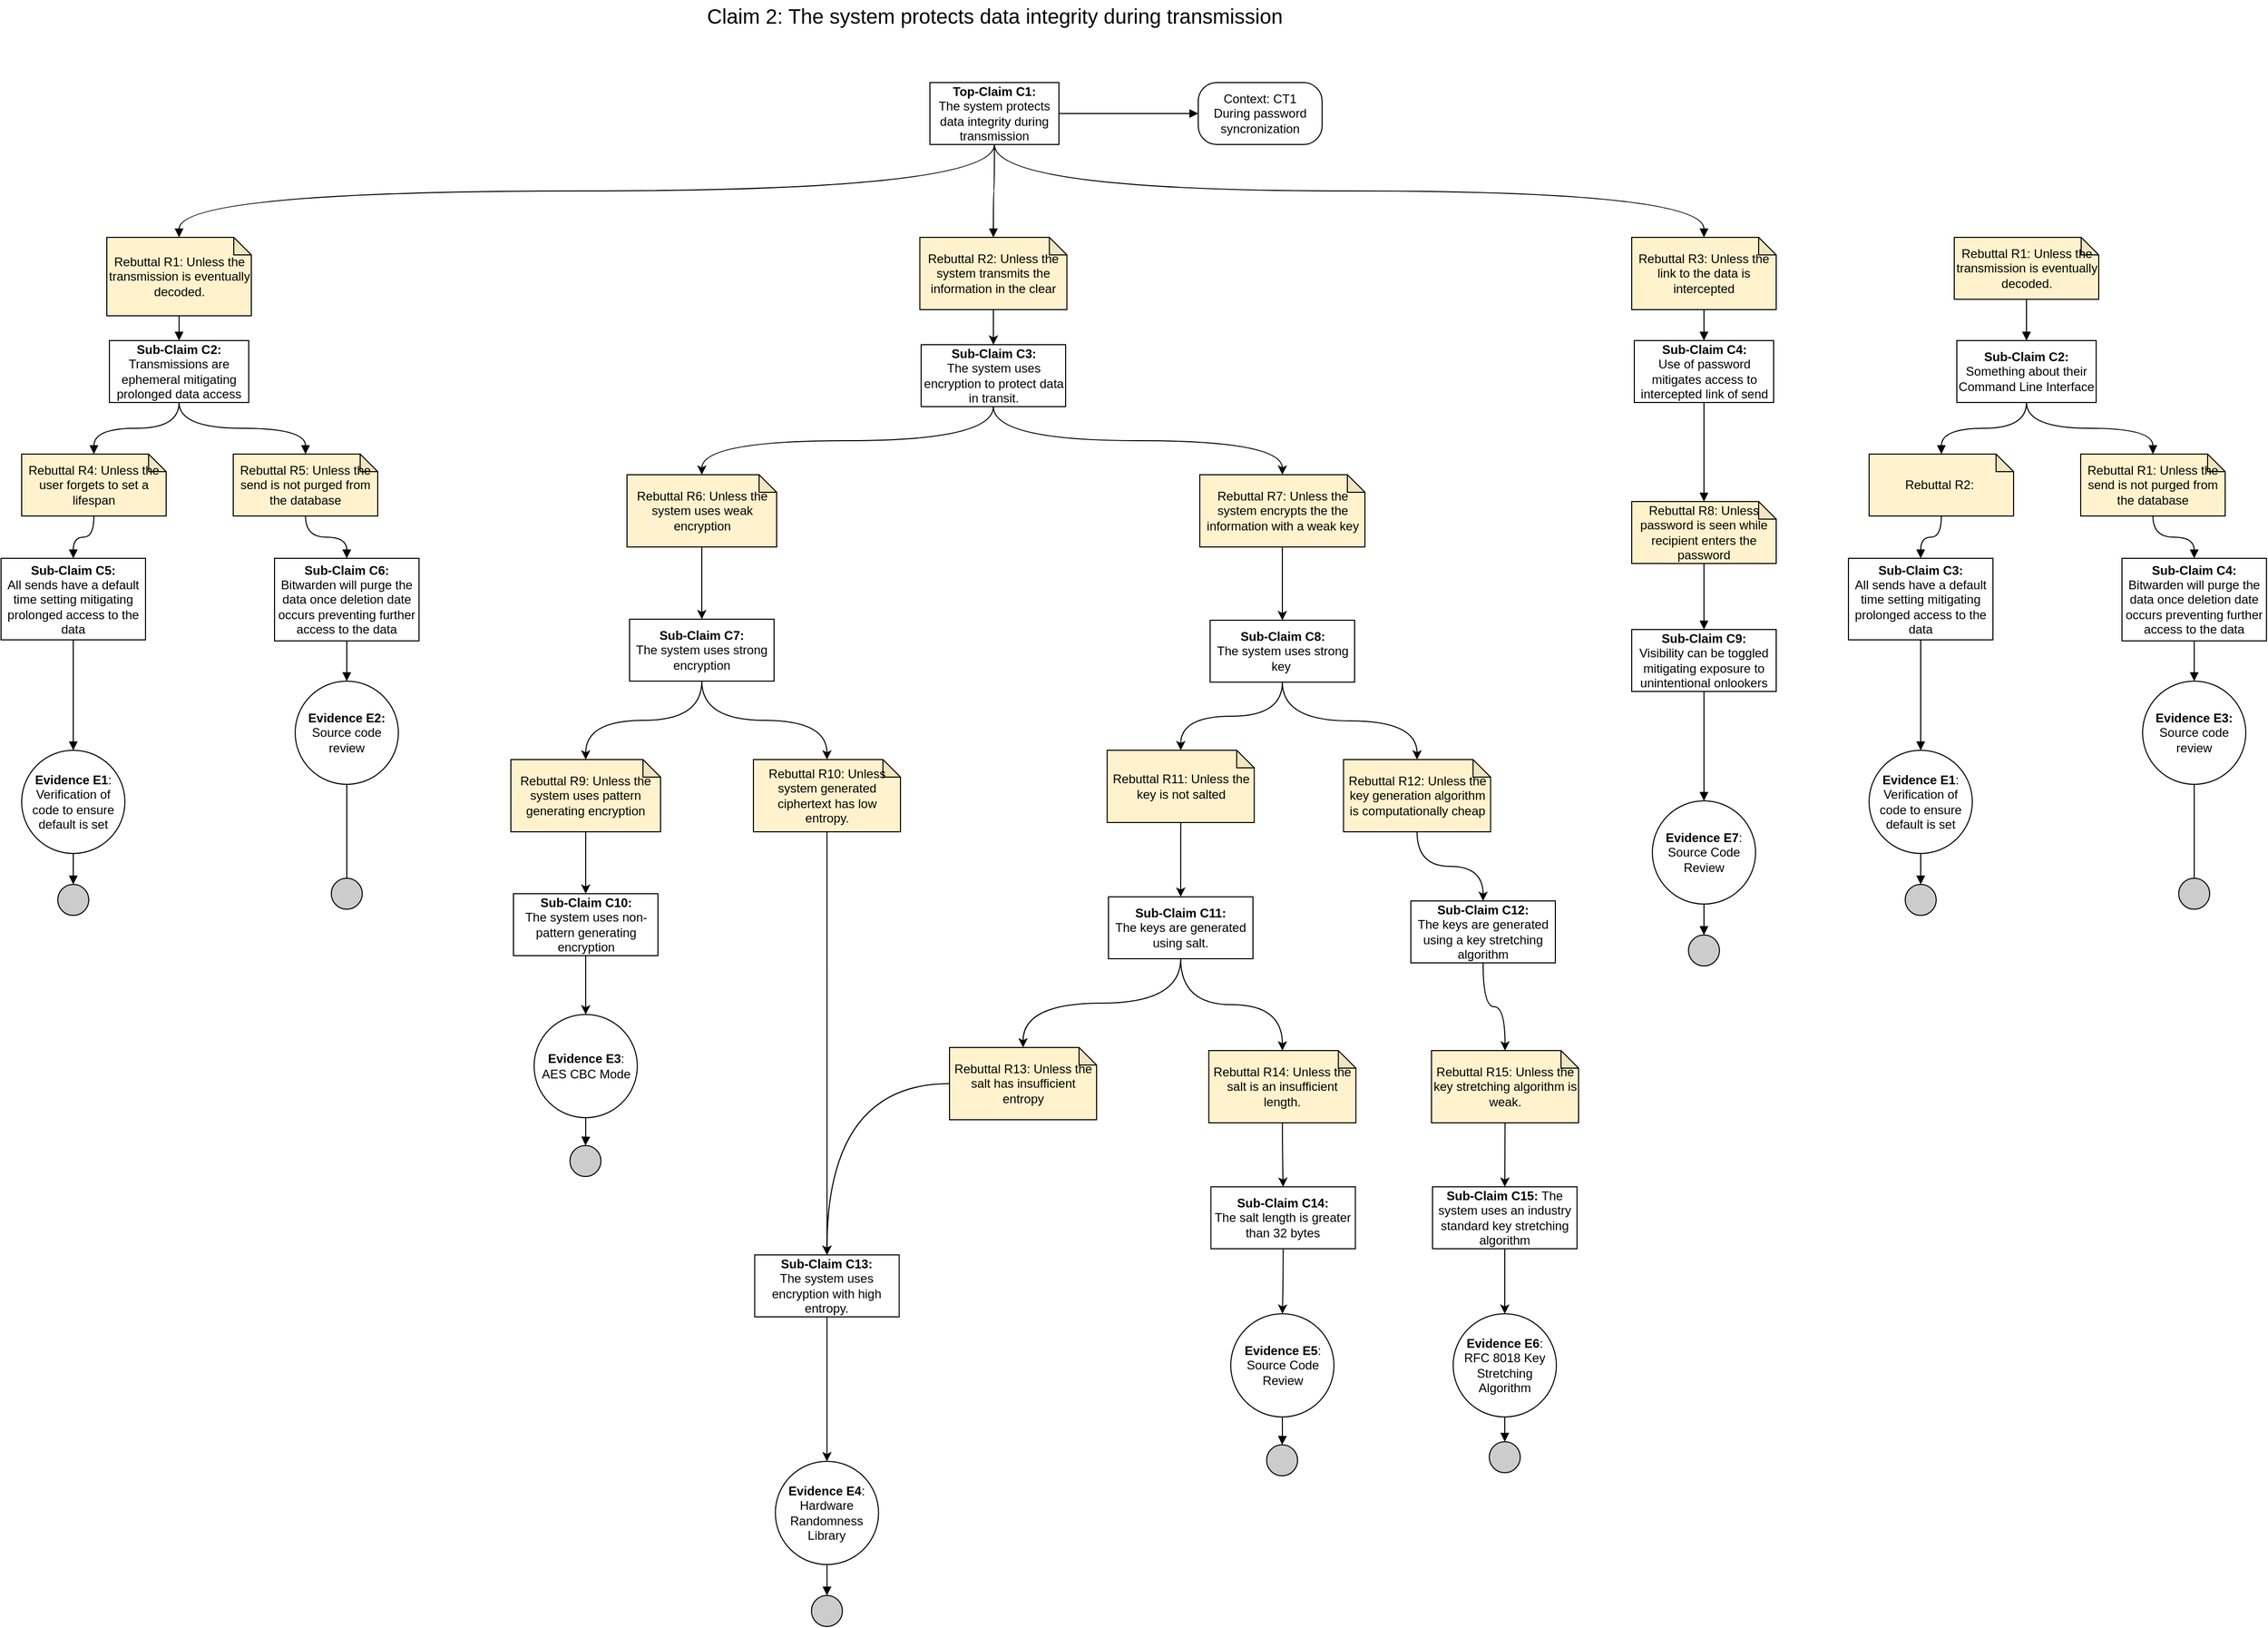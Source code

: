 <mxfile version="15.4.3" type="device"><diagram id="2RAkf9iS2bYrb-5zrusB" name="Page-1"><mxGraphModel dx="1422" dy="1805" grid="1" gridSize="10" guides="1" tooltips="1" connect="1" arrows="1" fold="1" page="1" pageScale="1" pageWidth="850" pageHeight="1100" math="0" shadow="0"><root><mxCell id="0"/><mxCell id="1" parent="0"/><mxCell id="EpLoNu7SxfJ4iQwhgqlz-4" style="edgeStyle=orthogonalEdgeStyle;rounded=0;orthogonalLoop=1;jettySize=auto;html=1;exitX=1;exitY=0.5;exitDx=0;exitDy=0;entryX=0;entryY=0.5;entryDx=0;entryDy=0;endArrow=block;endFill=1;" parent="1" source="EpLoNu7SxfJ4iQwhgqlz-2" target="EpLoNu7SxfJ4iQwhgqlz-3" edge="1"><mxGeometry relative="1" as="geometry"/></mxCell><mxCell id="EpLoNu7SxfJ4iQwhgqlz-6" value="" style="edgeStyle=orthogonalEdgeStyle;rounded=0;orthogonalLoop=1;jettySize=auto;html=1;endArrow=block;endFill=1;curved=1;entryX=0.5;entryY=0;entryDx=0;entryDy=0;entryPerimeter=0;" parent="1" source="EpLoNu7SxfJ4iQwhgqlz-2" target="cIFYcqentZwQc5G4WL5k-61" edge="1"><mxGeometry relative="1" as="geometry"><mxPoint x="1147.5" y="-726" as="targetPoint"/></mxGeometry></mxCell><mxCell id="EpLoNu7SxfJ4iQwhgqlz-2" value="&lt;b&gt;Top-Claim C1:&lt;br&gt;&lt;/b&gt;The system protects data integrity during transmission" style="rounded=0;whiteSpace=wrap;html=1;" parent="1" vertex="1"><mxGeometry x="1085" y="-866" width="125" height="60" as="geometry"/></mxCell><mxCell id="EpLoNu7SxfJ4iQwhgqlz-3" value="Context: CT1&lt;br&gt;During password syncronization" style="rounded=1;whiteSpace=wrap;html=1;arcSize=30;" parent="1" vertex="1"><mxGeometry x="1345" y="-866" width="120" height="60" as="geometry"/></mxCell><mxCell id="cIFYcqentZwQc5G4WL5k-1" style="edgeStyle=orthogonalEdgeStyle;curved=1;rounded=0;orthogonalLoop=1;jettySize=auto;html=1;endArrow=block;endFill=1;" parent="1" source="cIFYcqentZwQc5G4WL5k-2" target="cIFYcqentZwQc5G4WL5k-5" edge="1"><mxGeometry relative="1" as="geometry"/></mxCell><mxCell id="cIFYcqentZwQc5G4WL5k-2" value="Rebuttal R1: Unless the transmission is eventually decoded." style="shape=note;whiteSpace=wrap;html=1;backgroundOutline=1;darkOpacity=0.05;size=17;fillColor=#FFF2CC;" parent="1" vertex="1"><mxGeometry x="287.5" y="-716" width="140" height="76" as="geometry"/></mxCell><mxCell id="cIFYcqentZwQc5G4WL5k-3" style="edgeStyle=orthogonalEdgeStyle;curved=1;rounded=0;orthogonalLoop=1;jettySize=auto;html=1;exitX=0.5;exitY=1;exitDx=0;exitDy=0;entryX=0.5;entryY=0;entryDx=0;entryDy=0;entryPerimeter=0;endArrow=block;endFill=1;" parent="1" source="cIFYcqentZwQc5G4WL5k-5" target="cIFYcqentZwQc5G4WL5k-7" edge="1"><mxGeometry relative="1" as="geometry"/></mxCell><mxCell id="cIFYcqentZwQc5G4WL5k-4" style="edgeStyle=orthogonalEdgeStyle;curved=1;rounded=0;orthogonalLoop=1;jettySize=auto;html=1;exitX=0.5;exitY=1;exitDx=0;exitDy=0;entryX=0.5;entryY=0;entryDx=0;entryDy=0;entryPerimeter=0;endArrow=block;endFill=1;" parent="1" source="cIFYcqentZwQc5G4WL5k-5" target="cIFYcqentZwQc5G4WL5k-9" edge="1"><mxGeometry relative="1" as="geometry"/></mxCell><mxCell id="cIFYcqentZwQc5G4WL5k-5" value="&lt;b&gt;Sub-Claim C2:&lt;br&gt;&lt;/b&gt;Transmissions are ephemeral mitigating prolonged data access" style="rounded=0;whiteSpace=wrap;html=1;" parent="1" vertex="1"><mxGeometry x="290" y="-616" width="135" height="60" as="geometry"/></mxCell><mxCell id="cIFYcqentZwQc5G4WL5k-6" style="edgeStyle=orthogonalEdgeStyle;curved=1;rounded=0;orthogonalLoop=1;jettySize=auto;html=1;exitX=0.5;exitY=1;exitDx=0;exitDy=0;exitPerimeter=0;entryX=0.5;entryY=0;entryDx=0;entryDy=0;endArrow=block;endFill=1;" parent="1" source="cIFYcqentZwQc5G4WL5k-7" target="cIFYcqentZwQc5G4WL5k-12" edge="1"><mxGeometry relative="1" as="geometry"/></mxCell><mxCell id="cIFYcqentZwQc5G4WL5k-7" value="Rebuttal R4: Unless the user forgets to set a lifespan" style="shape=note;whiteSpace=wrap;html=1;backgroundOutline=1;darkOpacity=0.05;size=17;fillColor=#FFF2CC;" parent="1" vertex="1"><mxGeometry x="205" y="-506" width="140" height="60" as="geometry"/></mxCell><mxCell id="cIFYcqentZwQc5G4WL5k-8" style="edgeStyle=orthogonalEdgeStyle;curved=1;rounded=0;orthogonalLoop=1;jettySize=auto;html=1;endArrow=block;endFill=1;" parent="1" source="cIFYcqentZwQc5G4WL5k-9" target="cIFYcqentZwQc5G4WL5k-14" edge="1"><mxGeometry relative="1" as="geometry"/></mxCell><mxCell id="cIFYcqentZwQc5G4WL5k-9" value="Rebuttal R5: Unless the send is not purged from the database" style="shape=note;whiteSpace=wrap;html=1;backgroundOutline=1;darkOpacity=0.05;size=17;fillColor=#FFF2CC;" parent="1" vertex="1"><mxGeometry x="410" y="-506" width="140" height="60" as="geometry"/></mxCell><mxCell id="cIFYcqentZwQc5G4WL5k-10" style="edgeStyle=orthogonalEdgeStyle;curved=1;rounded=0;orthogonalLoop=1;jettySize=auto;html=1;exitX=0.5;exitY=1;exitDx=0;exitDy=0;entryX=0.5;entryY=0;entryDx=0;entryDy=0;endArrow=block;endFill=1;" parent="1" source="cIFYcqentZwQc5G4WL5k-12" target="cIFYcqentZwQc5G4WL5k-16" edge="1"><mxGeometry relative="1" as="geometry"/></mxCell><mxCell id="cIFYcqentZwQc5G4WL5k-12" value="&lt;b&gt;Sub-Claim C5:&lt;br&gt;&lt;/b&gt;All sends have a default time setting mitigating prolonged access to the data" style="rounded=0;whiteSpace=wrap;html=1;" parent="1" vertex="1"><mxGeometry x="185" y="-405" width="140" height="79" as="geometry"/></mxCell><mxCell id="cIFYcqentZwQc5G4WL5k-13" style="edgeStyle=orthogonalEdgeStyle;curved=1;rounded=0;orthogonalLoop=1;jettySize=auto;html=1;entryX=0.5;entryY=0;entryDx=0;entryDy=0;endArrow=block;endFill=1;" parent="1" source="cIFYcqentZwQc5G4WL5k-14" target="cIFYcqentZwQc5G4WL5k-22" edge="1"><mxGeometry relative="1" as="geometry"/></mxCell><mxCell id="cIFYcqentZwQc5G4WL5k-14" value="&lt;b&gt;Sub-Claim C6:&lt;br&gt;&lt;/b&gt;Bitwarden will purge the data once deletion date occurs preventing further access to the data" style="rounded=0;whiteSpace=wrap;html=1;" parent="1" vertex="1"><mxGeometry x="450" y="-405" width="140" height="80" as="geometry"/></mxCell><mxCell id="cIFYcqentZwQc5G4WL5k-15" style="edgeStyle=orthogonalEdgeStyle;curved=1;rounded=0;orthogonalLoop=1;jettySize=auto;html=1;entryX=0.5;entryY=0;entryDx=0;entryDy=0;endArrow=block;endFill=1;" parent="1" source="cIFYcqentZwQc5G4WL5k-16" target="cIFYcqentZwQc5G4WL5k-19" edge="1"><mxGeometry relative="1" as="geometry"/></mxCell><mxCell id="cIFYcqentZwQc5G4WL5k-16" value="&lt;b&gt;Evidence E1&lt;/b&gt;:&lt;br&gt;Verification of code to ensure default is set" style="ellipse;whiteSpace=wrap;html=1;aspect=fixed;fillColor=#ffffff;rounded=0;" parent="1" vertex="1"><mxGeometry x="205" y="-219" width="100" height="100" as="geometry"/></mxCell><mxCell id="cIFYcqentZwQc5G4WL5k-19" value="" style="ellipse;whiteSpace=wrap;html=1;aspect=fixed;fillColor=#CCCCCC;" parent="1" vertex="1"><mxGeometry x="240" y="-89" width="30" height="30" as="geometry"/></mxCell><mxCell id="cIFYcqentZwQc5G4WL5k-21" style="edgeStyle=orthogonalEdgeStyle;curved=1;rounded=0;orthogonalLoop=1;jettySize=auto;html=1;endArrow=block;endFill=1;" parent="1" source="cIFYcqentZwQc5G4WL5k-22" edge="1"><mxGeometry relative="1" as="geometry"><mxPoint x="520" y="-85" as="targetPoint"/></mxGeometry></mxCell><mxCell id="cIFYcqentZwQc5G4WL5k-22" value="&lt;b&gt;Evidence E2:&lt;/b&gt;&lt;br&gt;Source code review" style="ellipse;whiteSpace=wrap;html=1;aspect=fixed;fillColor=#ffffff;rounded=0;" parent="1" vertex="1"><mxGeometry x="470" y="-286" width="100" height="100" as="geometry"/></mxCell><mxCell id="cIFYcqentZwQc5G4WL5k-30" style="edgeStyle=orthogonalEdgeStyle;curved=1;rounded=0;orthogonalLoop=1;jettySize=auto;html=1;endArrow=block;endFill=1;" parent="1" source="cIFYcqentZwQc5G4WL5k-31" target="cIFYcqentZwQc5G4WL5k-34" edge="1"><mxGeometry relative="1" as="geometry"/></mxCell><mxCell id="cIFYcqentZwQc5G4WL5k-31" value="Rebuttal R3: Unless the link to the data is intercepted" style="shape=note;whiteSpace=wrap;html=1;backgroundOutline=1;darkOpacity=0.05;size=17;fillColor=#FFF2CC;" parent="1" vertex="1"><mxGeometry x="1765" y="-716" width="140" height="70" as="geometry"/></mxCell><mxCell id="cIFYcqentZwQc5G4WL5k-32" style="edgeStyle=orthogonalEdgeStyle;curved=1;rounded=0;orthogonalLoop=1;jettySize=auto;html=1;exitX=0.5;exitY=1;exitDx=0;exitDy=0;entryX=0.5;entryY=0;entryDx=0;entryDy=0;entryPerimeter=0;endArrow=block;endFill=1;" parent="1" source="cIFYcqentZwQc5G4WL5k-34" target="cIFYcqentZwQc5G4WL5k-36" edge="1"><mxGeometry relative="1" as="geometry"/></mxCell><mxCell id="cIFYcqentZwQc5G4WL5k-34" value="&lt;b&gt;Sub-Claim C4:&lt;br&gt;&lt;/b&gt;Use of password mitigates access to intercepted link of send" style="rounded=0;whiteSpace=wrap;html=1;" parent="1" vertex="1"><mxGeometry x="1767.5" y="-616" width="135" height="60" as="geometry"/></mxCell><mxCell id="cIFYcqentZwQc5G4WL5k-35" style="edgeStyle=orthogonalEdgeStyle;curved=1;rounded=0;orthogonalLoop=1;jettySize=auto;html=1;exitX=0.5;exitY=1;exitDx=0;exitDy=0;exitPerimeter=0;entryX=0.5;entryY=0;entryDx=0;entryDy=0;endArrow=block;endFill=1;" parent="1" source="cIFYcqentZwQc5G4WL5k-36" target="cIFYcqentZwQc5G4WL5k-41" edge="1"><mxGeometry relative="1" as="geometry"/></mxCell><mxCell id="cIFYcqentZwQc5G4WL5k-36" value="Rebuttal R8: Unless password is seen while recipient enters the password" style="shape=note;whiteSpace=wrap;html=1;backgroundOutline=1;darkOpacity=0.05;size=17;fillColor=#FFF2CC;" parent="1" vertex="1"><mxGeometry x="1765" y="-460" width="140" height="60" as="geometry"/></mxCell><mxCell id="cIFYcqentZwQc5G4WL5k-39" style="edgeStyle=orthogonalEdgeStyle;curved=1;rounded=0;orthogonalLoop=1;jettySize=auto;html=1;exitX=0.5;exitY=1;exitDx=0;exitDy=0;endArrow=block;endFill=1;entryX=0.5;entryY=0;entryDx=0;entryDy=0;" parent="1" source="cIFYcqentZwQc5G4WL5k-41" target="cIFYcqentZwQc5G4WL5k-45" edge="1"><mxGeometry relative="1" as="geometry"><mxPoint x="1820" y="-190" as="targetPoint"/></mxGeometry></mxCell><mxCell id="cIFYcqentZwQc5G4WL5k-41" value="&lt;b&gt;Sub-Claim C9:&lt;br&gt;&lt;/b&gt;Visibility can be toggled mitigating exposure to unintentional onlookers" style="rounded=0;whiteSpace=wrap;html=1;" parent="1" vertex="1"><mxGeometry x="1765" y="-336" width="140" height="60" as="geometry"/></mxCell><mxCell id="cIFYcqentZwQc5G4WL5k-44" style="edgeStyle=orthogonalEdgeStyle;curved=1;rounded=0;orthogonalLoop=1;jettySize=auto;html=1;entryX=0.5;entryY=0;entryDx=0;entryDy=0;endArrow=block;endFill=1;" parent="1" source="cIFYcqentZwQc5G4WL5k-45" target="cIFYcqentZwQc5G4WL5k-48" edge="1"><mxGeometry relative="1" as="geometry"/></mxCell><mxCell id="cIFYcqentZwQc5G4WL5k-45" value="&lt;b&gt;Evidence E7&lt;/b&gt;:&lt;br&gt;Source Code Review" style="ellipse;whiteSpace=wrap;html=1;aspect=fixed;fillColor=#ffffff;rounded=0;" parent="1" vertex="1"><mxGeometry x="1785" y="-170" width="100" height="100" as="geometry"/></mxCell><mxCell id="cIFYcqentZwQc5G4WL5k-48" value="" style="ellipse;whiteSpace=wrap;html=1;aspect=fixed;fillColor=#CCCCCC;" parent="1" vertex="1"><mxGeometry x="1820" y="-40" width="30" height="30" as="geometry"/></mxCell><mxCell id="cIFYcqentZwQc5G4WL5k-60" style="edgeStyle=orthogonalEdgeStyle;curved=1;rounded=0;orthogonalLoop=1;jettySize=auto;html=1;" parent="1" source="cIFYcqentZwQc5G4WL5k-61" target="cIFYcqentZwQc5G4WL5k-71" edge="1"><mxGeometry relative="1" as="geometry"/></mxCell><mxCell id="cIFYcqentZwQc5G4WL5k-61" value="Rebuttal R2: Unless the system transmits the information in the clear" style="shape=note;whiteSpace=wrap;html=1;backgroundOutline=1;darkOpacity=0.05;size=17;fillColor=#FFF2CC;" parent="1" vertex="1"><mxGeometry x="1075.25" y="-716" width="142.5" height="70" as="geometry"/></mxCell><mxCell id="cIFYcqentZwQc5G4WL5k-62" style="edgeStyle=orthogonalEdgeStyle;curved=1;rounded=0;orthogonalLoop=1;jettySize=auto;html=1;" parent="1" source="cIFYcqentZwQc5G4WL5k-64" target="cIFYcqentZwQc5G4WL5k-84" edge="1"><mxGeometry relative="1" as="geometry"/></mxCell><mxCell id="cIFYcqentZwQc5G4WL5k-63" style="edgeStyle=orthogonalEdgeStyle;curved=1;rounded=0;orthogonalLoop=1;jettySize=auto;html=1;entryX=0.5;entryY=0;entryDx=0;entryDy=0;entryPerimeter=0;" parent="1" source="cIFYcqentZwQc5G4WL5k-64" target="cIFYcqentZwQc5G4WL5k-86" edge="1"><mxGeometry relative="1" as="geometry"/></mxCell><mxCell id="cIFYcqentZwQc5G4WL5k-64" value="&lt;b&gt;Sub-Claim C8:&lt;br&gt;&lt;/b&gt;The system uses strong key&amp;nbsp;" style="rounded=0;whiteSpace=wrap;html=1;" parent="1" vertex="1"><mxGeometry x="1356.5" y="-345" width="140" height="60" as="geometry"/></mxCell><mxCell id="cIFYcqentZwQc5G4WL5k-65" style="edgeStyle=orthogonalEdgeStyle;curved=1;rounded=0;orthogonalLoop=1;jettySize=auto;html=1;" parent="1" source="cIFYcqentZwQc5G4WL5k-66" target="cIFYcqentZwQc5G4WL5k-68" edge="1"><mxGeometry relative="1" as="geometry"/></mxCell><mxCell id="cIFYcqentZwQc5G4WL5k-66" value="Rebuttal R10: Unless system generated ciphertext has low entropy." style="shape=note;whiteSpace=wrap;html=1;backgroundOutline=1;darkOpacity=0.05;size=17;fillColor=#FFF2CC;" parent="1" vertex="1"><mxGeometry x="914" y="-210" width="142.5" height="70" as="geometry"/></mxCell><mxCell id="cIFYcqentZwQc5G4WL5k-67" style="edgeStyle=orthogonalEdgeStyle;curved=1;rounded=0;orthogonalLoop=1;jettySize=auto;html=1;" parent="1" source="cIFYcqentZwQc5G4WL5k-68" target="cIFYcqentZwQc5G4WL5k-101" edge="1"><mxGeometry relative="1" as="geometry"/></mxCell><mxCell id="cIFYcqentZwQc5G4WL5k-68" value="&lt;b&gt;Sub-Claim C13:&lt;br&gt;&lt;/b&gt;The system uses encryption with high entropy." style="rounded=0;whiteSpace=wrap;html=1;" parent="1" vertex="1"><mxGeometry x="915.25" y="270" width="140" height="60" as="geometry"/></mxCell><mxCell id="cIFYcqentZwQc5G4WL5k-69" style="edgeStyle=orthogonalEdgeStyle;curved=1;rounded=0;orthogonalLoop=1;jettySize=auto;html=1;entryX=0.5;entryY=0;entryDx=0;entryDy=0;entryPerimeter=0;exitX=0.5;exitY=1;exitDx=0;exitDy=0;" parent="1" source="cIFYcqentZwQc5G4WL5k-71" target="cIFYcqentZwQc5G4WL5k-75" edge="1"><mxGeometry relative="1" as="geometry"><mxPoint x="1184" y="-496" as="targetPoint"/></mxGeometry></mxCell><mxCell id="cIFYcqentZwQc5G4WL5k-70" style="edgeStyle=orthogonalEdgeStyle;curved=1;rounded=0;orthogonalLoop=1;jettySize=auto;html=1;exitX=0.5;exitY=1;exitDx=0;exitDy=0;" parent="1" source="cIFYcqentZwQc5G4WL5k-71" target="cIFYcqentZwQc5G4WL5k-73" edge="1"><mxGeometry relative="1" as="geometry"/></mxCell><mxCell id="cIFYcqentZwQc5G4WL5k-71" value="&lt;b&gt;Sub-Claim C3:&lt;br&gt;&lt;/b&gt;The system uses encryption to protect data in transit." style="rounded=0;whiteSpace=wrap;html=1;" parent="1" vertex="1"><mxGeometry x="1076.5" y="-612" width="140" height="60" as="geometry"/></mxCell><mxCell id="cIFYcqentZwQc5G4WL5k-72" style="edgeStyle=orthogonalEdgeStyle;curved=1;rounded=0;orthogonalLoop=1;jettySize=auto;html=1;entryX=0.5;entryY=0;entryDx=0;entryDy=0;" parent="1" source="cIFYcqentZwQc5G4WL5k-73" target="cIFYcqentZwQc5G4WL5k-80" edge="1"><mxGeometry relative="1" as="geometry"><mxPoint x="914" y="-301" as="targetPoint"/></mxGeometry></mxCell><mxCell id="cIFYcqentZwQc5G4WL5k-73" value="Rebuttal R6: Unless the system uses weak encryption" style="shape=note;whiteSpace=wrap;html=1;backgroundOutline=1;darkOpacity=0.05;size=17;fillColor=#FFF2CC;" parent="1" vertex="1"><mxGeometry x="791.5" y="-486" width="145" height="70" as="geometry"/></mxCell><mxCell id="cIFYcqentZwQc5G4WL5k-74" style="edgeStyle=orthogonalEdgeStyle;curved=1;rounded=0;orthogonalLoop=1;jettySize=auto;html=1;" parent="1" source="cIFYcqentZwQc5G4WL5k-75" target="cIFYcqentZwQc5G4WL5k-64" edge="1"><mxGeometry relative="1" as="geometry"/></mxCell><mxCell id="cIFYcqentZwQc5G4WL5k-75" value="Rebuttal R7: Unless the system encrypts the the information with a weak key" style="shape=note;whiteSpace=wrap;html=1;backgroundOutline=1;darkOpacity=0.05;size=17;fillColor=#FFF2CC;" parent="1" vertex="1"><mxGeometry x="1346.5" y="-486" width="160" height="70" as="geometry"/></mxCell><mxCell id="cIFYcqentZwQc5G4WL5k-76" style="edgeStyle=orthogonalEdgeStyle;curved=1;rounded=0;orthogonalLoop=1;jettySize=auto;html=1;" parent="1" source="cIFYcqentZwQc5G4WL5k-77" target="cIFYcqentZwQc5G4WL5k-82" edge="1"><mxGeometry relative="1" as="geometry"/></mxCell><mxCell id="cIFYcqentZwQc5G4WL5k-77" value="Rebuttal R9: Unless the system uses pattern generating encryption" style="shape=note;whiteSpace=wrap;html=1;backgroundOutline=1;darkOpacity=0.05;size=17;fillColor=#FFF2CC;" parent="1" vertex="1"><mxGeometry x="679" y="-210" width="145" height="70" as="geometry"/></mxCell><mxCell id="cIFYcqentZwQc5G4WL5k-78" style="edgeStyle=orthogonalEdgeStyle;curved=1;rounded=0;orthogonalLoop=1;jettySize=auto;html=1;exitX=0.5;exitY=1;exitDx=0;exitDy=0;" parent="1" source="cIFYcqentZwQc5G4WL5k-80" target="cIFYcqentZwQc5G4WL5k-77" edge="1"><mxGeometry relative="1" as="geometry"/></mxCell><mxCell id="cIFYcqentZwQc5G4WL5k-79" style="edgeStyle=orthogonalEdgeStyle;curved=1;rounded=0;orthogonalLoop=1;jettySize=auto;html=1;" parent="1" source="cIFYcqentZwQc5G4WL5k-80" target="cIFYcqentZwQc5G4WL5k-66" edge="1"><mxGeometry relative="1" as="geometry"/></mxCell><mxCell id="cIFYcqentZwQc5G4WL5k-80" value="&lt;b&gt;Sub-Claim C7:&lt;br&gt;&lt;/b&gt;The system uses strong encryption" style="rounded=0;whiteSpace=wrap;html=1;" parent="1" vertex="1"><mxGeometry x="794" y="-346" width="140" height="60" as="geometry"/></mxCell><mxCell id="cIFYcqentZwQc5G4WL5k-81" style="edgeStyle=orthogonalEdgeStyle;curved=1;rounded=0;orthogonalLoop=1;jettySize=auto;html=1;entryX=0.5;entryY=0;entryDx=0;entryDy=0;" parent="1" source="cIFYcqentZwQc5G4WL5k-82" target="cIFYcqentZwQc5G4WL5k-110" edge="1"><mxGeometry relative="1" as="geometry"/></mxCell><mxCell id="cIFYcqentZwQc5G4WL5k-82" value="&lt;b&gt;Sub-Claim C10:&lt;br&gt;&lt;/b&gt;The system uses non-pattern generating encryption" style="rounded=0;whiteSpace=wrap;html=1;" parent="1" vertex="1"><mxGeometry x="681.5" y="-80" width="140" height="60" as="geometry"/></mxCell><mxCell id="cIFYcqentZwQc5G4WL5k-83" style="edgeStyle=orthogonalEdgeStyle;curved=1;rounded=0;orthogonalLoop=1;jettySize=auto;html=1;entryX=0.5;entryY=0;entryDx=0;entryDy=0;" parent="1" source="cIFYcqentZwQc5G4WL5k-84" target="cIFYcqentZwQc5G4WL5k-89" edge="1"><mxGeometry relative="1" as="geometry"><mxPoint x="1347" y="-92" as="targetPoint"/></mxGeometry></mxCell><mxCell id="cIFYcqentZwQc5G4WL5k-84" value="Rebuttal R11: Unless the key is not salted" style="shape=note;whiteSpace=wrap;html=1;backgroundOutline=1;darkOpacity=0.05;size=17;fillColor=#FFF2CC;" parent="1" vertex="1"><mxGeometry x="1256.75" y="-219" width="142.5" height="70" as="geometry"/></mxCell><mxCell id="cIFYcqentZwQc5G4WL5k-85" style="edgeStyle=orthogonalEdgeStyle;curved=1;rounded=0;orthogonalLoop=1;jettySize=auto;html=1;entryX=0.5;entryY=0;entryDx=0;entryDy=0;exitX=0.5;exitY=1;exitDx=0;exitDy=0;exitPerimeter=0;" parent="1" source="cIFYcqentZwQc5G4WL5k-86" target="cIFYcqentZwQc5G4WL5k-91" edge="1"><mxGeometry relative="1" as="geometry"/></mxCell><mxCell id="cIFYcqentZwQc5G4WL5k-86" value="Rebuttal R12: Unless the key generation algorithm is computationally cheap" style="shape=note;whiteSpace=wrap;html=1;backgroundOutline=1;darkOpacity=0.05;size=17;fillColor=#FFF2CC;" parent="1" vertex="1"><mxGeometry x="1485.75" y="-210" width="142.5" height="70" as="geometry"/></mxCell><mxCell id="cIFYcqentZwQc5G4WL5k-87" style="edgeStyle=orthogonalEdgeStyle;curved=1;rounded=0;orthogonalLoop=1;jettySize=auto;html=1;" parent="1" source="cIFYcqentZwQc5G4WL5k-89" target="cIFYcqentZwQc5G4WL5k-95" edge="1"><mxGeometry relative="1" as="geometry"/></mxCell><mxCell id="cIFYcqentZwQc5G4WL5k-88" style="edgeStyle=orthogonalEdgeStyle;curved=1;rounded=0;orthogonalLoop=1;jettySize=auto;html=1;exitX=0.5;exitY=1;exitDx=0;exitDy=0;" parent="1" source="cIFYcqentZwQc5G4WL5k-89" target="cIFYcqentZwQc5G4WL5k-99" edge="1"><mxGeometry relative="1" as="geometry"><mxPoint x="1344" y="44" as="sourcePoint"/></mxGeometry></mxCell><mxCell id="cIFYcqentZwQc5G4WL5k-89" value="&lt;b&gt;Sub-Claim C11:&lt;br&gt;&lt;/b&gt;The keys are generated using salt." style="rounded=0;whiteSpace=wrap;html=1;" parent="1" vertex="1"><mxGeometry x="1258" y="-77" width="140" height="60" as="geometry"/></mxCell><mxCell id="cIFYcqentZwQc5G4WL5k-90" style="edgeStyle=orthogonalEdgeStyle;curved=1;rounded=0;orthogonalLoop=1;jettySize=auto;html=1;" parent="1" source="cIFYcqentZwQc5G4WL5k-91" target="cIFYcqentZwQc5G4WL5k-93" edge="1"><mxGeometry relative="1" as="geometry"/></mxCell><mxCell id="cIFYcqentZwQc5G4WL5k-91" value="&lt;b&gt;Sub-Claim C12:&lt;br&gt;&lt;/b&gt;The keys are generated using a key stretching algorithm" style="rounded=0;whiteSpace=wrap;html=1;" parent="1" vertex="1"><mxGeometry x="1551" y="-73" width="140" height="60" as="geometry"/></mxCell><mxCell id="cIFYcqentZwQc5G4WL5k-92" style="edgeStyle=orthogonalEdgeStyle;curved=1;rounded=0;orthogonalLoop=1;jettySize=auto;html=1;entryX=0.5;entryY=0;entryDx=0;entryDy=0;" parent="1" source="cIFYcqentZwQc5G4WL5k-93" target="hrWEw6DmHpjN9BZUQrZ--1" edge="1"><mxGeometry relative="1" as="geometry"/></mxCell><mxCell id="cIFYcqentZwQc5G4WL5k-93" value="Rebuttal R15: Unless the key stretching algorithm is weak." style="shape=note;whiteSpace=wrap;html=1;backgroundOutline=1;darkOpacity=0.05;size=17;fillColor=#FFF2CC;" parent="1" vertex="1"><mxGeometry x="1571" y="72" width="142.5" height="70" as="geometry"/></mxCell><mxCell id="cIFYcqentZwQc5G4WL5k-94" style="edgeStyle=orthogonalEdgeStyle;curved=1;rounded=0;orthogonalLoop=1;jettySize=auto;html=1;entryX=0.5;entryY=0;entryDx=0;entryDy=0;" parent="1" source="cIFYcqentZwQc5G4WL5k-95" target="cIFYcqentZwQc5G4WL5k-97" edge="1"><mxGeometry relative="1" as="geometry"/></mxCell><mxCell id="cIFYcqentZwQc5G4WL5k-95" value="Rebuttal R14: Unless the salt is an insufficient length." style="shape=note;whiteSpace=wrap;html=1;backgroundOutline=1;darkOpacity=0.05;size=17;fillColor=#FFF2CC;" parent="1" vertex="1"><mxGeometry x="1355.25" y="72" width="142.5" height="70" as="geometry"/></mxCell><mxCell id="cIFYcqentZwQc5G4WL5k-96" style="edgeStyle=orthogonalEdgeStyle;curved=1;rounded=0;orthogonalLoop=1;jettySize=auto;html=1;entryX=0.5;entryY=0;entryDx=0;entryDy=0;" parent="1" source="cIFYcqentZwQc5G4WL5k-97" target="cIFYcqentZwQc5G4WL5k-107" edge="1"><mxGeometry relative="1" as="geometry"><mxPoint x="1428" y="320" as="targetPoint"/></mxGeometry></mxCell><mxCell id="cIFYcqentZwQc5G4WL5k-97" value="&lt;b&gt;Sub-Claim C14:&lt;br&gt;&lt;/b&gt;The salt length is greater than 32 bytes" style="rounded=0;whiteSpace=wrap;html=1;" parent="1" vertex="1"><mxGeometry x="1357.25" y="204" width="140" height="60" as="geometry"/></mxCell><mxCell id="cIFYcqentZwQc5G4WL5k-98" style="edgeStyle=orthogonalEdgeStyle;curved=1;rounded=0;orthogonalLoop=1;jettySize=auto;html=1;entryX=0.5;entryY=0;entryDx=0;entryDy=0;" parent="1" source="cIFYcqentZwQc5G4WL5k-99" target="cIFYcqentZwQc5G4WL5k-68" edge="1"><mxGeometry relative="1" as="geometry"/></mxCell><mxCell id="cIFYcqentZwQc5G4WL5k-99" value="Rebuttal R13: Unless the salt has insufficient entropy" style="shape=note;whiteSpace=wrap;html=1;backgroundOutline=1;darkOpacity=0.05;size=17;fillColor=#FFF2CC;" parent="1" vertex="1"><mxGeometry x="1104" y="69" width="142.5" height="70" as="geometry"/></mxCell><mxCell id="cIFYcqentZwQc5G4WL5k-100" style="edgeStyle=orthogonalEdgeStyle;curved=1;rounded=0;orthogonalLoop=1;jettySize=auto;html=1;entryX=0.5;entryY=0;entryDx=0;entryDy=0;endArrow=block;endFill=1;" parent="1" source="cIFYcqentZwQc5G4WL5k-101" target="cIFYcqentZwQc5G4WL5k-102" edge="1"><mxGeometry relative="1" as="geometry"/></mxCell><mxCell id="cIFYcqentZwQc5G4WL5k-101" value="&lt;b&gt;Evidence E4&lt;/b&gt;:&lt;br&gt;Hardware Randomness Library" style="ellipse;whiteSpace=wrap;html=1;aspect=fixed;fillColor=#ffffff;rounded=0;" parent="1" vertex="1"><mxGeometry x="935.25" y="470" width="100" height="100" as="geometry"/></mxCell><mxCell id="cIFYcqentZwQc5G4WL5k-102" value="" style="ellipse;whiteSpace=wrap;html=1;aspect=fixed;fillColor=#CCCCCC;" parent="1" vertex="1"><mxGeometry x="970.25" y="600" width="30" height="30" as="geometry"/></mxCell><mxCell id="cIFYcqentZwQc5G4WL5k-103" style="edgeStyle=orthogonalEdgeStyle;curved=1;rounded=0;orthogonalLoop=1;jettySize=auto;html=1;entryX=0.5;entryY=0;entryDx=0;entryDy=0;endArrow=block;endFill=1;" parent="1" source="cIFYcqentZwQc5G4WL5k-104" target="cIFYcqentZwQc5G4WL5k-105" edge="1"><mxGeometry relative="1" as="geometry"/></mxCell><mxCell id="cIFYcqentZwQc5G4WL5k-104" value="&lt;b&gt;Evidence E6&lt;/b&gt;:&lt;br&gt;RFC 8018 Key Stretching Algorithm" style="ellipse;whiteSpace=wrap;html=1;aspect=fixed;fillColor=#ffffff;rounded=0;" parent="1" vertex="1"><mxGeometry x="1592" y="327" width="100" height="100" as="geometry"/></mxCell><mxCell id="cIFYcqentZwQc5G4WL5k-105" value="" style="ellipse;whiteSpace=wrap;html=1;aspect=fixed;fillColor=#CCCCCC;" parent="1" vertex="1"><mxGeometry x="1627" y="451" width="30" height="30" as="geometry"/></mxCell><mxCell id="cIFYcqentZwQc5G4WL5k-106" style="edgeStyle=orthogonalEdgeStyle;curved=1;rounded=0;orthogonalLoop=1;jettySize=auto;html=1;entryX=0.5;entryY=0;entryDx=0;entryDy=0;endArrow=block;endFill=1;" parent="1" source="cIFYcqentZwQc5G4WL5k-107" target="cIFYcqentZwQc5G4WL5k-108" edge="1"><mxGeometry relative="1" as="geometry"/></mxCell><mxCell id="cIFYcqentZwQc5G4WL5k-107" value="&lt;b&gt;Evidence E5&lt;/b&gt;:&lt;br&gt;Source Code Review" style="ellipse;whiteSpace=wrap;html=1;aspect=fixed;fillColor=#ffffff;rounded=0;" parent="1" vertex="1"><mxGeometry x="1376.5" y="327" width="100" height="100" as="geometry"/></mxCell><mxCell id="cIFYcqentZwQc5G4WL5k-108" value="" style="ellipse;whiteSpace=wrap;html=1;aspect=fixed;fillColor=#CCCCCC;" parent="1" vertex="1"><mxGeometry x="1411.25" y="454" width="30" height="30" as="geometry"/></mxCell><mxCell id="cIFYcqentZwQc5G4WL5k-109" style="edgeStyle=orthogonalEdgeStyle;curved=1;rounded=0;orthogonalLoop=1;jettySize=auto;html=1;entryX=0.5;entryY=0;entryDx=0;entryDy=0;endArrow=block;endFill=1;" parent="1" source="cIFYcqentZwQc5G4WL5k-110" target="cIFYcqentZwQc5G4WL5k-111" edge="1"><mxGeometry relative="1" as="geometry"/></mxCell><mxCell id="cIFYcqentZwQc5G4WL5k-110" value="&lt;div&gt;&lt;b&gt;Evidence E3&lt;/b&gt;:&lt;/div&gt;AES CBC Mode" style="ellipse;whiteSpace=wrap;html=1;aspect=fixed;fillColor=#ffffff;rounded=0;" parent="1" vertex="1"><mxGeometry x="701.5" y="37" width="100" height="100" as="geometry"/></mxCell><mxCell id="cIFYcqentZwQc5G4WL5k-111" value="" style="ellipse;whiteSpace=wrap;html=1;aspect=fixed;fillColor=#CCCCCC;" parent="1" vertex="1"><mxGeometry x="736.25" y="164" width="30" height="30" as="geometry"/></mxCell><mxCell id="cIFYcqentZwQc5G4WL5k-113" value="" style="ellipse;whiteSpace=wrap;html=1;aspect=fixed;fillColor=#CCCCCC;" parent="1" vertex="1"><mxGeometry x="505" y="-95" width="30" height="30" as="geometry"/></mxCell><mxCell id="cIFYcqentZwQc5G4WL5k-114" value="" style="edgeStyle=orthogonalEdgeStyle;rounded=0;orthogonalLoop=1;jettySize=auto;html=1;endArrow=block;endFill=1;curved=1;entryX=0.5;entryY=0;entryDx=0;entryDy=0;entryPerimeter=0;exitX=0.5;exitY=1;exitDx=0;exitDy=0;" parent="1" source="EpLoNu7SxfJ4iQwhgqlz-2" target="cIFYcqentZwQc5G4WL5k-2" edge="1"><mxGeometry relative="1" as="geometry"><mxPoint x="1157.571" y="-796" as="sourcePoint"/><mxPoint x="1156.5" y="-706" as="targetPoint"/></mxGeometry></mxCell><mxCell id="cIFYcqentZwQc5G4WL5k-115" value="" style="edgeStyle=orthogonalEdgeStyle;rounded=0;orthogonalLoop=1;jettySize=auto;html=1;endArrow=block;endFill=1;curved=1;exitX=0.5;exitY=1;exitDx=0;exitDy=0;" parent="1" source="EpLoNu7SxfJ4iQwhgqlz-2" target="cIFYcqentZwQc5G4WL5k-31" edge="1"><mxGeometry relative="1" as="geometry"><mxPoint x="1157.5" y="-796" as="sourcePoint"/><mxPoint x="367.5" y="-706" as="targetPoint"/></mxGeometry></mxCell><mxCell id="cIFYcqentZwQc5G4WL5k-116" style="edgeStyle=orthogonalEdgeStyle;curved=1;rounded=0;orthogonalLoop=1;jettySize=auto;html=1;endArrow=block;endFill=1;" parent="1" source="cIFYcqentZwQc5G4WL5k-117" target="cIFYcqentZwQc5G4WL5k-120" edge="1"><mxGeometry relative="1" as="geometry"/></mxCell><mxCell id="cIFYcqentZwQc5G4WL5k-117" value="Rebuttal R1: Unless the transmission is eventually decoded." style="shape=note;whiteSpace=wrap;html=1;backgroundOutline=1;darkOpacity=0.05;size=17;fillColor=#FFF2CC;" parent="1" vertex="1"><mxGeometry x="2077.5" y="-716" width="140" height="60" as="geometry"/></mxCell><mxCell id="cIFYcqentZwQc5G4WL5k-118" style="edgeStyle=orthogonalEdgeStyle;curved=1;rounded=0;orthogonalLoop=1;jettySize=auto;html=1;exitX=0.5;exitY=1;exitDx=0;exitDy=0;entryX=0.5;entryY=0;entryDx=0;entryDy=0;entryPerimeter=0;endArrow=block;endFill=1;" parent="1" source="cIFYcqentZwQc5G4WL5k-120" target="cIFYcqentZwQc5G4WL5k-122" edge="1"><mxGeometry relative="1" as="geometry"/></mxCell><mxCell id="cIFYcqentZwQc5G4WL5k-119" style="edgeStyle=orthogonalEdgeStyle;curved=1;rounded=0;orthogonalLoop=1;jettySize=auto;html=1;exitX=0.5;exitY=1;exitDx=0;exitDy=0;entryX=0.5;entryY=0;entryDx=0;entryDy=0;entryPerimeter=0;endArrow=block;endFill=1;" parent="1" source="cIFYcqentZwQc5G4WL5k-120" target="cIFYcqentZwQc5G4WL5k-124" edge="1"><mxGeometry relative="1" as="geometry"/></mxCell><mxCell id="cIFYcqentZwQc5G4WL5k-120" value="&lt;b&gt;Sub-Claim C2:&lt;br&gt;&lt;/b&gt;Something about their Command Line Interface" style="rounded=0;whiteSpace=wrap;html=1;" parent="1" vertex="1"><mxGeometry x="2080" y="-616" width="135" height="60" as="geometry"/></mxCell><mxCell id="cIFYcqentZwQc5G4WL5k-121" style="edgeStyle=orthogonalEdgeStyle;curved=1;rounded=0;orthogonalLoop=1;jettySize=auto;html=1;exitX=0.5;exitY=1;exitDx=0;exitDy=0;exitPerimeter=0;entryX=0.5;entryY=0;entryDx=0;entryDy=0;endArrow=block;endFill=1;" parent="1" source="cIFYcqentZwQc5G4WL5k-122" target="cIFYcqentZwQc5G4WL5k-126" edge="1"><mxGeometry relative="1" as="geometry"/></mxCell><mxCell id="cIFYcqentZwQc5G4WL5k-122" value="Rebuttal R2:&amp;nbsp;" style="shape=note;whiteSpace=wrap;html=1;backgroundOutline=1;darkOpacity=0.05;size=17;fillColor=#FFF2CC;" parent="1" vertex="1"><mxGeometry x="1995" y="-506" width="140" height="60" as="geometry"/></mxCell><mxCell id="cIFYcqentZwQc5G4WL5k-123" style="edgeStyle=orthogonalEdgeStyle;curved=1;rounded=0;orthogonalLoop=1;jettySize=auto;html=1;endArrow=block;endFill=1;" parent="1" source="cIFYcqentZwQc5G4WL5k-124" target="cIFYcqentZwQc5G4WL5k-128" edge="1"><mxGeometry relative="1" as="geometry"/></mxCell><mxCell id="cIFYcqentZwQc5G4WL5k-124" value="Rebuttal R1: Unless the send is not purged from the database" style="shape=note;whiteSpace=wrap;html=1;backgroundOutline=1;darkOpacity=0.05;size=17;fillColor=#FFF2CC;" parent="1" vertex="1"><mxGeometry x="2200" y="-506" width="140" height="60" as="geometry"/></mxCell><mxCell id="cIFYcqentZwQc5G4WL5k-125" style="edgeStyle=orthogonalEdgeStyle;curved=1;rounded=0;orthogonalLoop=1;jettySize=auto;html=1;exitX=0.5;exitY=1;exitDx=0;exitDy=0;entryX=0.5;entryY=0;entryDx=0;entryDy=0;endArrow=block;endFill=1;" parent="1" source="cIFYcqentZwQc5G4WL5k-126" target="cIFYcqentZwQc5G4WL5k-130" edge="1"><mxGeometry relative="1" as="geometry"/></mxCell><mxCell id="cIFYcqentZwQc5G4WL5k-126" value="&lt;b&gt;Sub-Claim C3:&lt;br&gt;&lt;/b&gt;All sends have a default time setting mitigating prolonged access to the data" style="rounded=0;whiteSpace=wrap;html=1;" parent="1" vertex="1"><mxGeometry x="1975" y="-405" width="140" height="79" as="geometry"/></mxCell><mxCell id="cIFYcqentZwQc5G4WL5k-127" style="edgeStyle=orthogonalEdgeStyle;curved=1;rounded=0;orthogonalLoop=1;jettySize=auto;html=1;entryX=0.5;entryY=0;entryDx=0;entryDy=0;endArrow=block;endFill=1;" parent="1" source="cIFYcqentZwQc5G4WL5k-128" target="cIFYcqentZwQc5G4WL5k-133" edge="1"><mxGeometry relative="1" as="geometry"/></mxCell><mxCell id="cIFYcqentZwQc5G4WL5k-128" value="&lt;b&gt;Sub-Claim C4:&lt;br&gt;&lt;/b&gt;Bitwarden will purge the data once deletion date occurs preventing further access to the data" style="rounded=0;whiteSpace=wrap;html=1;" parent="1" vertex="1"><mxGeometry x="2240" y="-405" width="140" height="80" as="geometry"/></mxCell><mxCell id="cIFYcqentZwQc5G4WL5k-129" style="edgeStyle=orthogonalEdgeStyle;curved=1;rounded=0;orthogonalLoop=1;jettySize=auto;html=1;entryX=0.5;entryY=0;entryDx=0;entryDy=0;endArrow=block;endFill=1;" parent="1" source="cIFYcqentZwQc5G4WL5k-130" target="cIFYcqentZwQc5G4WL5k-131" edge="1"><mxGeometry relative="1" as="geometry"/></mxCell><mxCell id="cIFYcqentZwQc5G4WL5k-130" value="&lt;b&gt;Evidence E1&lt;/b&gt;:&lt;br&gt;Verification of code to ensure default is set" style="ellipse;whiteSpace=wrap;html=1;aspect=fixed;fillColor=#ffffff;rounded=0;" parent="1" vertex="1"><mxGeometry x="1995" y="-219" width="100" height="100" as="geometry"/></mxCell><mxCell id="cIFYcqentZwQc5G4WL5k-131" value="" style="ellipse;whiteSpace=wrap;html=1;aspect=fixed;fillColor=#CCCCCC;" parent="1" vertex="1"><mxGeometry x="2030" y="-89" width="30" height="30" as="geometry"/></mxCell><mxCell id="cIFYcqentZwQc5G4WL5k-132" style="edgeStyle=orthogonalEdgeStyle;curved=1;rounded=0;orthogonalLoop=1;jettySize=auto;html=1;endArrow=block;endFill=1;" parent="1" source="cIFYcqentZwQc5G4WL5k-133" edge="1"><mxGeometry relative="1" as="geometry"><mxPoint x="2310" y="-85" as="targetPoint"/></mxGeometry></mxCell><mxCell id="cIFYcqentZwQc5G4WL5k-133" value="&lt;b&gt;Evidence E3:&lt;/b&gt;&lt;br&gt;Source code review" style="ellipse;whiteSpace=wrap;html=1;aspect=fixed;fillColor=#ffffff;rounded=0;" parent="1" vertex="1"><mxGeometry x="2260" y="-286" width="100" height="100" as="geometry"/></mxCell><mxCell id="cIFYcqentZwQc5G4WL5k-134" value="" style="ellipse;whiteSpace=wrap;html=1;aspect=fixed;fillColor=#CCCCCC;" parent="1" vertex="1"><mxGeometry x="2295" y="-95" width="30" height="30" as="geometry"/></mxCell><mxCell id="JjWDJ-aQslMe8A6I3k8p-1" value="&lt;font style=&quot;font-size: 20px&quot;&gt;&lt;font style=&quot;font-size: 20px&quot;&gt;Claim 2: &lt;/font&gt;&lt;/font&gt;&lt;font style=&quot;font-size: 20px&quot;&gt;&lt;font style=&quot;font-size: 20px&quot;&gt;The system protects data integrity during transmission&lt;br&gt;&lt;/font&gt;&lt;/font&gt;" style="text;html=1;strokeColor=none;fillColor=none;align=center;verticalAlign=middle;whiteSpace=wrap;rounded=0;fontSize=20;" parent="1" vertex="1"><mxGeometry x="367.5" y="-946" width="1560" height="30" as="geometry"/></mxCell><mxCell id="hrWEw6DmHpjN9BZUQrZ--2" style="edgeStyle=orthogonalEdgeStyle;rounded=0;orthogonalLoop=1;jettySize=auto;html=1;exitX=0.5;exitY=1;exitDx=0;exitDy=0;entryX=0.5;entryY=0;entryDx=0;entryDy=0;curved=1;" edge="1" parent="1" source="hrWEw6DmHpjN9BZUQrZ--1" target="cIFYcqentZwQc5G4WL5k-104"><mxGeometry relative="1" as="geometry"/></mxCell><mxCell id="hrWEw6DmHpjN9BZUQrZ--1" value="&lt;b&gt;Sub-Claim C15: &lt;/b&gt;The system uses an industry standard key stretching algorithm" style="rounded=0;whiteSpace=wrap;html=1;" vertex="1" parent="1"><mxGeometry x="1572" y="204" width="140" height="60" as="geometry"/></mxCell></root></mxGraphModel></diagram></mxfile>